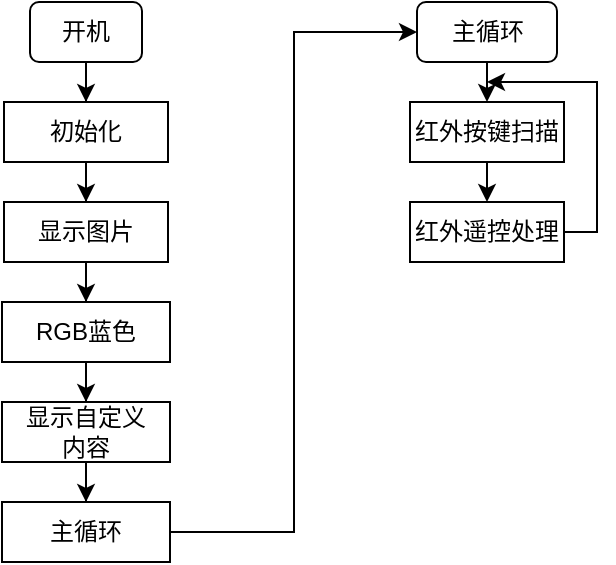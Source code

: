 <mxfile version="14.5.1" type="device"><diagram id="TWhUHlVaQQt3f2jTkF-V" name="第 1 页"><mxGraphModel dx="1170" dy="673" grid="1" gridSize="10" guides="1" tooltips="1" connect="1" arrows="1" fold="1" page="1" pageScale="1" pageWidth="827" pageHeight="1169" math="0" shadow="0"><root><mxCell id="0"/><mxCell id="1" parent="0"/><mxCell id="ETRDvAmzMPEywUs5e-ws-7" style="edgeStyle=orthogonalEdgeStyle;rounded=0;orthogonalLoop=1;jettySize=auto;html=1;entryX=0.5;entryY=0;entryDx=0;entryDy=0;" edge="1" parent="1" source="ETRDvAmzMPEywUs5e-ws-1" target="ETRDvAmzMPEywUs5e-ws-2"><mxGeometry relative="1" as="geometry"/></mxCell><mxCell id="ETRDvAmzMPEywUs5e-ws-1" value="开机" style="rounded=1;whiteSpace=wrap;html=1;" vertex="1" parent="1"><mxGeometry x="260" y="20" width="56" height="30" as="geometry"/></mxCell><mxCell id="ETRDvAmzMPEywUs5e-ws-8" style="edgeStyle=orthogonalEdgeStyle;rounded=0;orthogonalLoop=1;jettySize=auto;html=1;entryX=0.5;entryY=0;entryDx=0;entryDy=0;" edge="1" parent="1" source="ETRDvAmzMPEywUs5e-ws-2" target="ETRDvAmzMPEywUs5e-ws-3"><mxGeometry relative="1" as="geometry"/></mxCell><mxCell id="ETRDvAmzMPEywUs5e-ws-2" value="初始化" style="rounded=0;whiteSpace=wrap;html=1;" vertex="1" parent="1"><mxGeometry x="247" y="70" width="82" height="30" as="geometry"/></mxCell><mxCell id="ETRDvAmzMPEywUs5e-ws-9" style="edgeStyle=orthogonalEdgeStyle;rounded=0;orthogonalLoop=1;jettySize=auto;html=1;entryX=0.5;entryY=0;entryDx=0;entryDy=0;" edge="1" parent="1" source="ETRDvAmzMPEywUs5e-ws-3" target="ETRDvAmzMPEywUs5e-ws-4"><mxGeometry relative="1" as="geometry"/></mxCell><mxCell id="ETRDvAmzMPEywUs5e-ws-3" value="显示图片" style="rounded=0;whiteSpace=wrap;html=1;" vertex="1" parent="1"><mxGeometry x="247" y="120" width="82" height="30" as="geometry"/></mxCell><mxCell id="ETRDvAmzMPEywUs5e-ws-10" style="edgeStyle=orthogonalEdgeStyle;rounded=0;orthogonalLoop=1;jettySize=auto;html=1;entryX=0.5;entryY=0;entryDx=0;entryDy=0;" edge="1" parent="1" source="ETRDvAmzMPEywUs5e-ws-4" target="ETRDvAmzMPEywUs5e-ws-5"><mxGeometry relative="1" as="geometry"/></mxCell><mxCell id="ETRDvAmzMPEywUs5e-ws-4" value="RGB蓝色" style="rounded=0;whiteSpace=wrap;html=1;" vertex="1" parent="1"><mxGeometry x="246" y="170" width="84" height="30" as="geometry"/></mxCell><mxCell id="ETRDvAmzMPEywUs5e-ws-11" style="edgeStyle=orthogonalEdgeStyle;rounded=0;orthogonalLoop=1;jettySize=auto;html=1;entryX=0.5;entryY=0;entryDx=0;entryDy=0;" edge="1" parent="1" source="ETRDvAmzMPEywUs5e-ws-5" target="ETRDvAmzMPEywUs5e-ws-6"><mxGeometry relative="1" as="geometry"/></mxCell><mxCell id="ETRDvAmzMPEywUs5e-ws-5" value="显示自定义&lt;br&gt;内容" style="rounded=0;whiteSpace=wrap;html=1;" vertex="1" parent="1"><mxGeometry x="246" y="220" width="84" height="30" as="geometry"/></mxCell><mxCell id="ETRDvAmzMPEywUs5e-ws-21" style="edgeStyle=elbowEdgeStyle;rounded=0;orthogonalLoop=1;jettySize=auto;html=1;entryX=0;entryY=0.5;entryDx=0;entryDy=0;" edge="1" parent="1" source="ETRDvAmzMPEywUs5e-ws-6" target="ETRDvAmzMPEywUs5e-ws-14"><mxGeometry relative="1" as="geometry"/></mxCell><mxCell id="ETRDvAmzMPEywUs5e-ws-6" value="主循环" style="rounded=0;whiteSpace=wrap;html=1;" vertex="1" parent="1"><mxGeometry x="246" y="270" width="84" height="30" as="geometry"/></mxCell><mxCell id="ETRDvAmzMPEywUs5e-ws-17" style="edgeStyle=elbowEdgeStyle;rounded=0;orthogonalLoop=1;jettySize=auto;html=1;entryX=0.5;entryY=0;entryDx=0;entryDy=0;" edge="1" parent="1" source="ETRDvAmzMPEywUs5e-ws-14" target="ETRDvAmzMPEywUs5e-ws-15"><mxGeometry relative="1" as="geometry"/></mxCell><mxCell id="ETRDvAmzMPEywUs5e-ws-14" value="主循环" style="rounded=1;whiteSpace=wrap;html=1;" vertex="1" parent="1"><mxGeometry x="453.5" y="20" width="70" height="30" as="geometry"/></mxCell><mxCell id="ETRDvAmzMPEywUs5e-ws-18" style="edgeStyle=elbowEdgeStyle;rounded=0;orthogonalLoop=1;jettySize=auto;html=1;entryX=0.5;entryY=0;entryDx=0;entryDy=0;" edge="1" parent="1" source="ETRDvAmzMPEywUs5e-ws-15" target="ETRDvAmzMPEywUs5e-ws-16"><mxGeometry relative="1" as="geometry"/></mxCell><mxCell id="ETRDvAmzMPEywUs5e-ws-15" value="红外按键扫描" style="rounded=0;whiteSpace=wrap;html=1;" vertex="1" parent="1"><mxGeometry x="450" y="70" width="77" height="30" as="geometry"/></mxCell><mxCell id="ETRDvAmzMPEywUs5e-ws-19" style="edgeStyle=elbowEdgeStyle;rounded=0;orthogonalLoop=1;jettySize=auto;html=1;" edge="1" parent="1" source="ETRDvAmzMPEywUs5e-ws-16"><mxGeometry relative="1" as="geometry"><mxPoint x="488.5" y="60" as="targetPoint"/><Array as="points"><mxPoint x="543.5" y="100"/></Array></mxGeometry></mxCell><mxCell id="ETRDvAmzMPEywUs5e-ws-16" value="红外遥控处理" style="rounded=0;whiteSpace=wrap;html=1;" vertex="1" parent="1"><mxGeometry x="450" y="120" width="77" height="30" as="geometry"/></mxCell></root></mxGraphModel></diagram></mxfile>